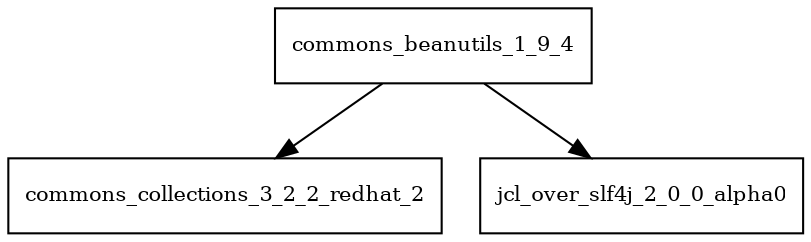 digraph commons_beanutils_1_9_4_dependencies {
  node [shape = box, fontsize=10.0];
  commons_beanutils_1_9_4 -> commons_collections_3_2_2_redhat_2;
  commons_beanutils_1_9_4 -> jcl_over_slf4j_2_0_0_alpha0;
}
